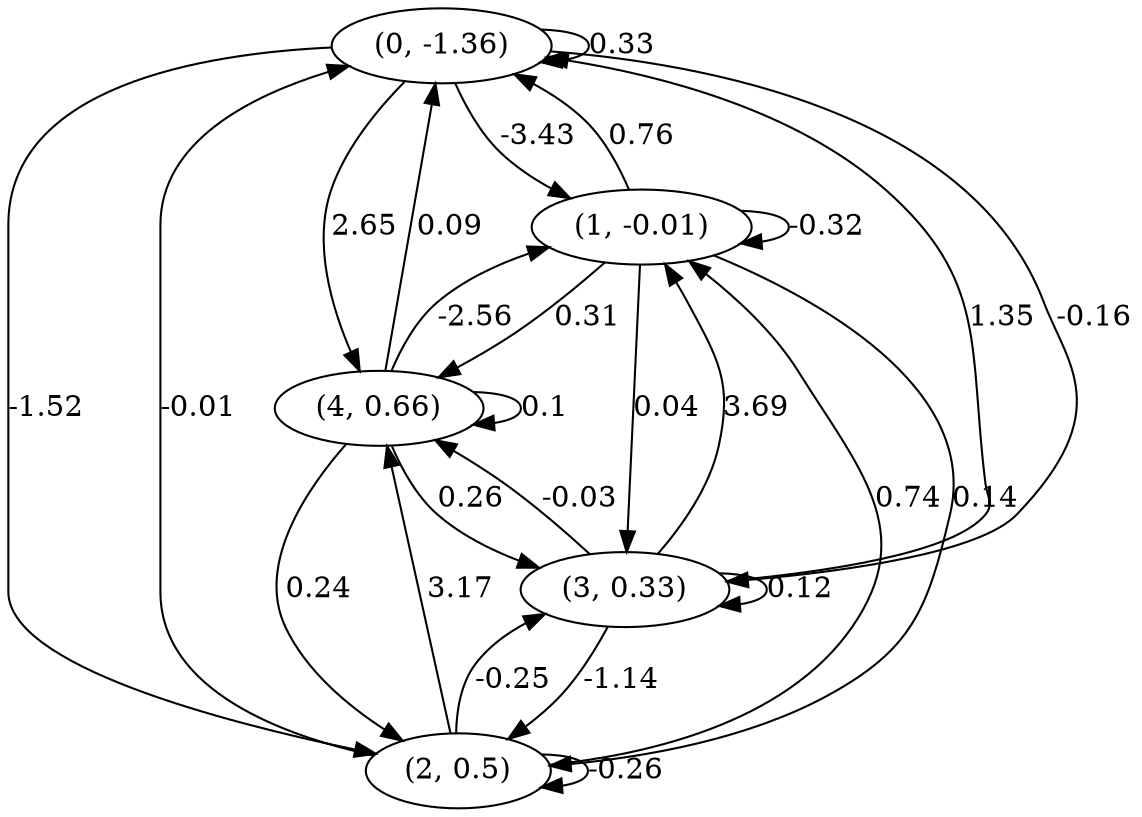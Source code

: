 digraph {
    0 [ label = "(0, -1.36)" ]
    1 [ label = "(1, -0.01)" ]
    2 [ label = "(2, 0.5)" ]
    3 [ label = "(3, 0.33)" ]
    4 [ label = "(4, 0.66)" ]
    0 -> 0 [ label = "0.33" ]
    1 -> 1 [ label = "-0.32" ]
    2 -> 2 [ label = "-0.26" ]
    3 -> 3 [ label = "0.12" ]
    4 -> 4 [ label = "0.1" ]
    1 -> 0 [ label = "0.76" ]
    2 -> 0 [ label = "-0.01" ]
    3 -> 0 [ label = "1.35" ]
    4 -> 0 [ label = "0.09" ]
    0 -> 1 [ label = "-3.43" ]
    2 -> 1 [ label = "0.74" ]
    3 -> 1 [ label = "3.69" ]
    4 -> 1 [ label = "-2.56" ]
    0 -> 2 [ label = "-1.52" ]
    1 -> 2 [ label = "0.14" ]
    3 -> 2 [ label = "-1.14" ]
    4 -> 2 [ label = "0.24" ]
    0 -> 3 [ label = "-0.16" ]
    1 -> 3 [ label = "0.04" ]
    2 -> 3 [ label = "-0.25" ]
    4 -> 3 [ label = "0.26" ]
    0 -> 4 [ label = "2.65" ]
    1 -> 4 [ label = "0.31" ]
    2 -> 4 [ label = "3.17" ]
    3 -> 4 [ label = "-0.03" ]
}

